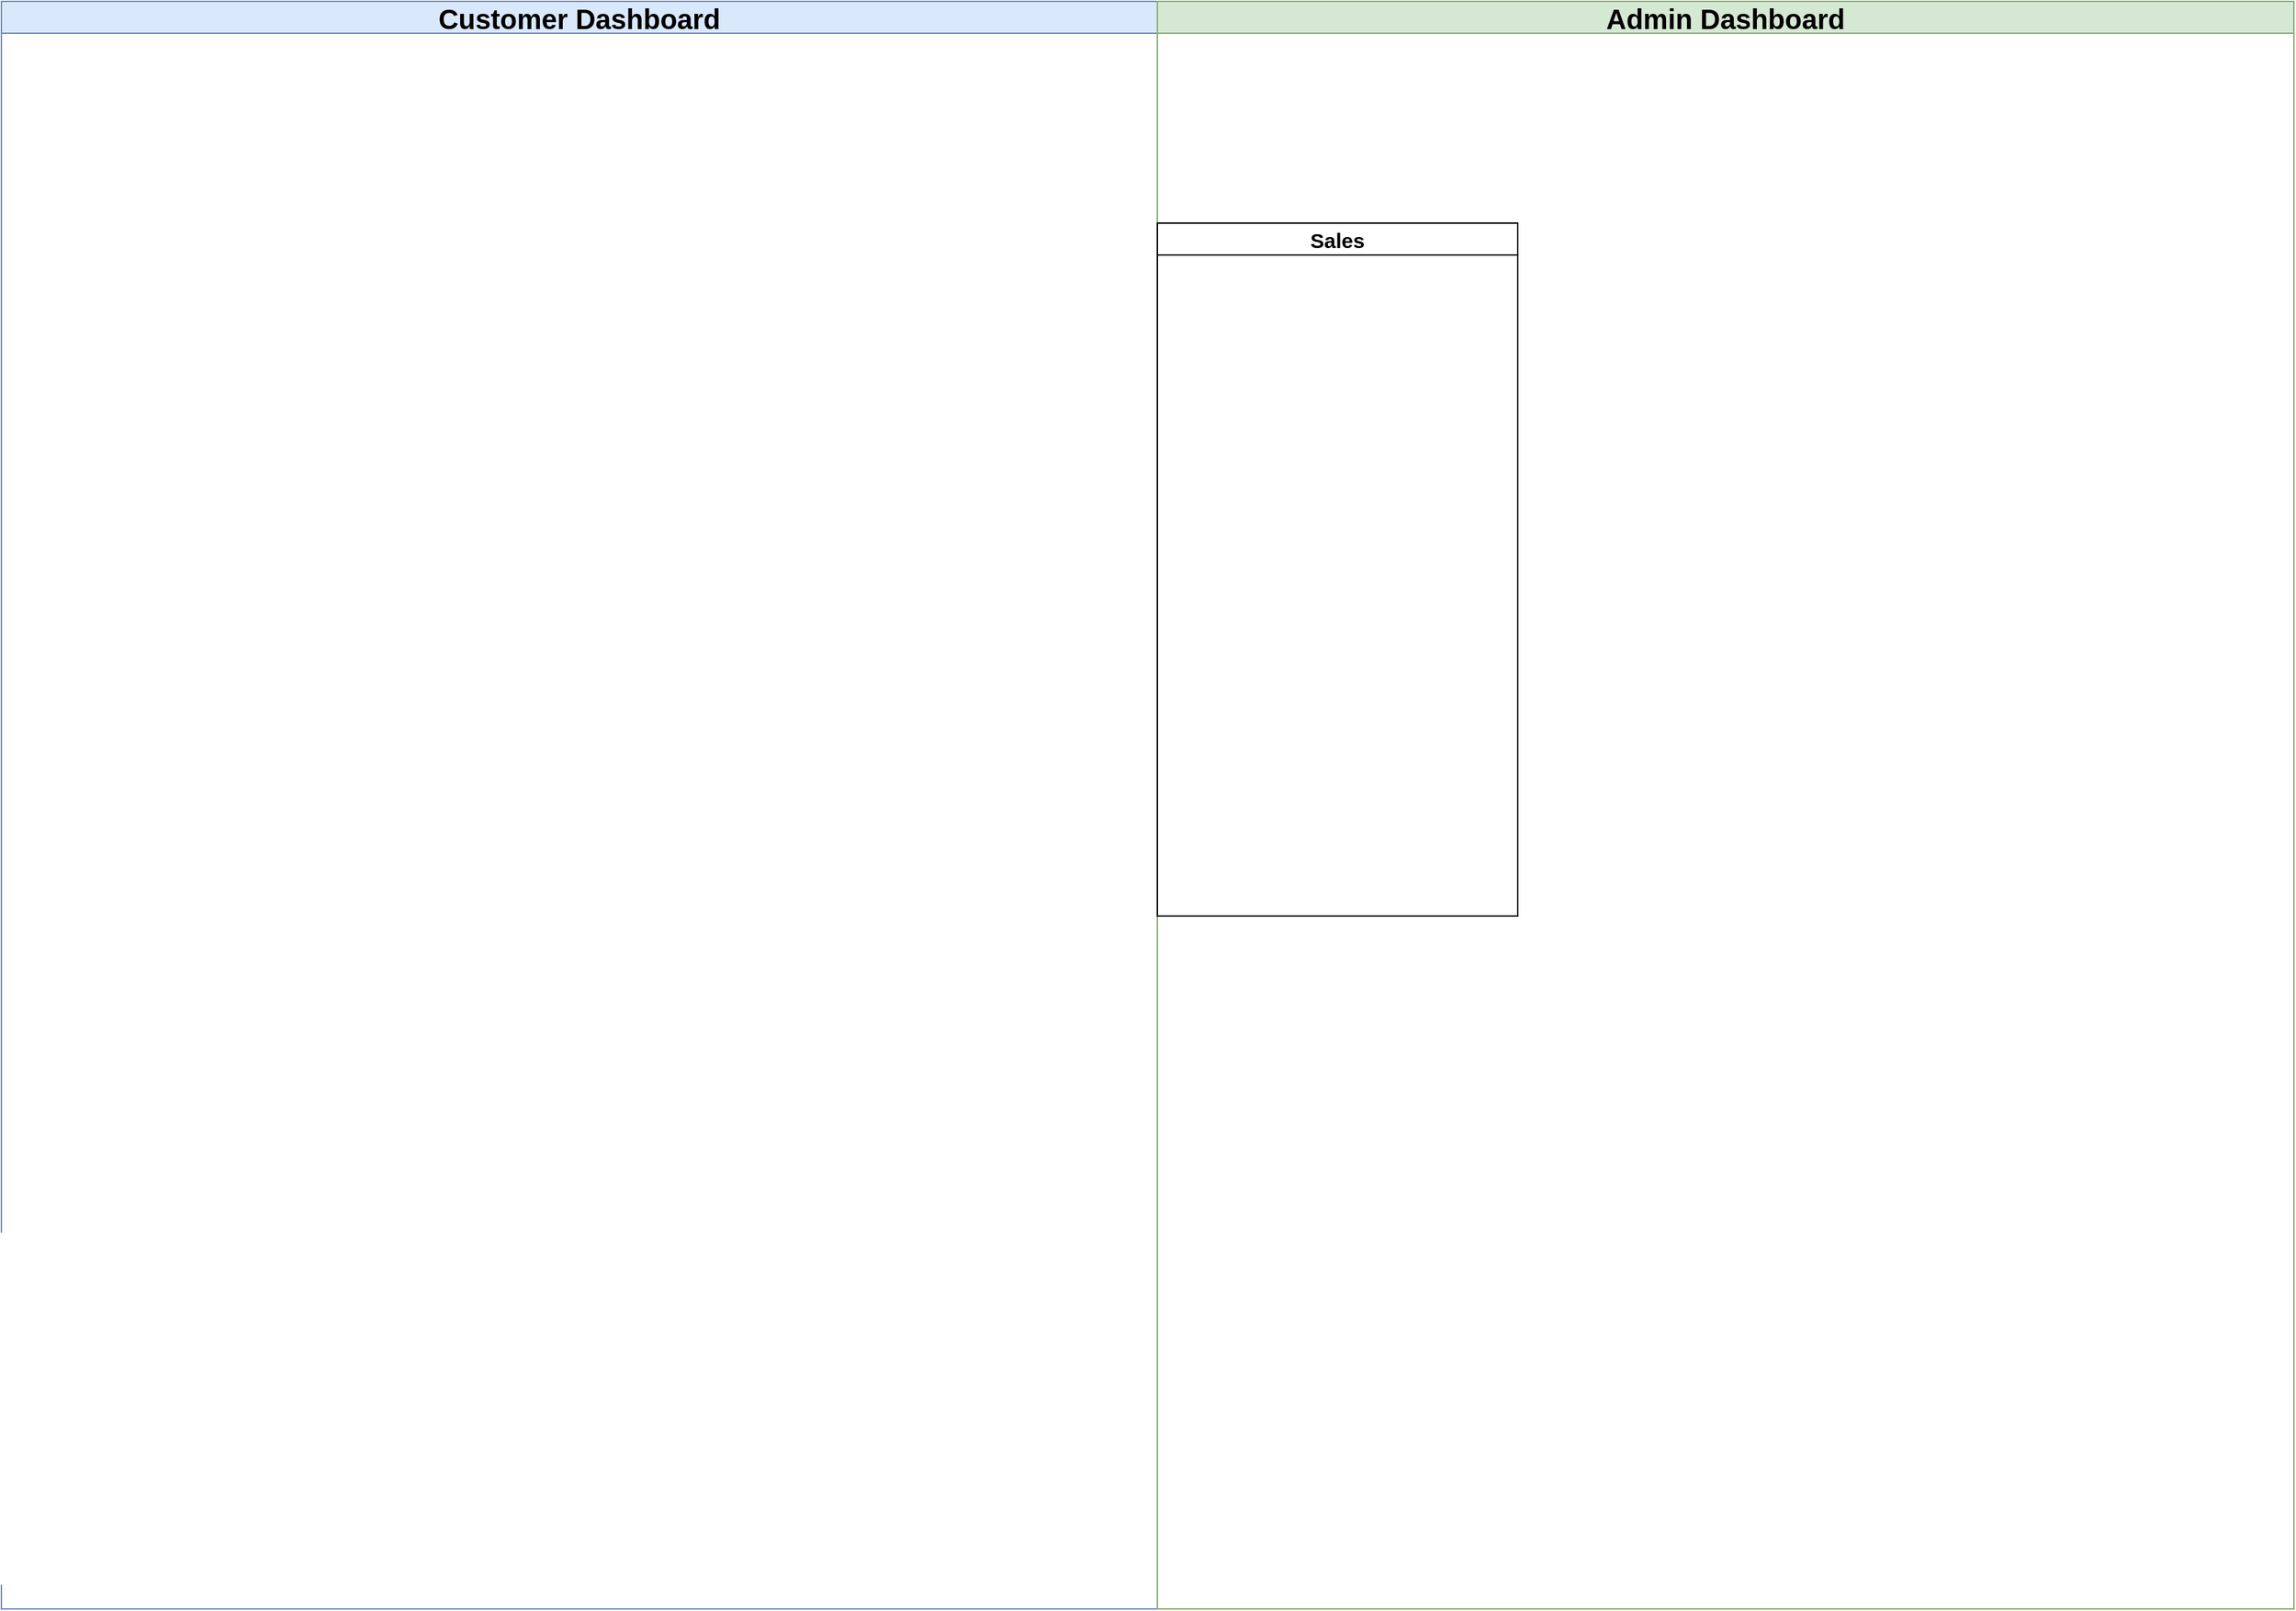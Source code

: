 <mxfile version="25.0.3">
  <diagram name="Page-1" id="oDtLMIy_fDL6S5lY5Gf0">
    <mxGraphModel dx="594" dy="617" grid="1" gridSize="10" guides="1" tooltips="1" connect="1" arrows="1" fold="1" page="1" pageScale="1" pageWidth="827" pageHeight="1169" math="0" shadow="0">
      <root>
        <mxCell id="0" />
        <mxCell id="1" parent="0" />
        <mxCell id="KWg0KiSk_VlSZcpvtIoX-1" value="Customer Dashboard" style="swimlane;whiteSpace=wrap;html=1;fillColor=#dae8fc;strokeColor=#6c8ebf;fontSize=20;horizontal=1;fontFamily=Helvetica;" vertex="1" parent="1">
          <mxGeometry width="834" height="1160" as="geometry" />
        </mxCell>
        <mxCell id="KWg0KiSk_VlSZcpvtIoX-2" value="Admin Dashboard" style="swimlane;whiteSpace=wrap;html=1;fillColor=#d5e8d4;strokeColor=#82b366;fontSize=20;" vertex="1" parent="1">
          <mxGeometry x="834" width="820" height="1160" as="geometry" />
        </mxCell>
        <mxCell id="KWg0KiSk_VlSZcpvtIoX-3" value="Sales" style="swimlane;whiteSpace=wrap;html=1;fontSize=15;" vertex="1" parent="KWg0KiSk_VlSZcpvtIoX-2">
          <mxGeometry y="160" width="260" height="500" as="geometry" />
        </mxCell>
      </root>
    </mxGraphModel>
  </diagram>
</mxfile>
